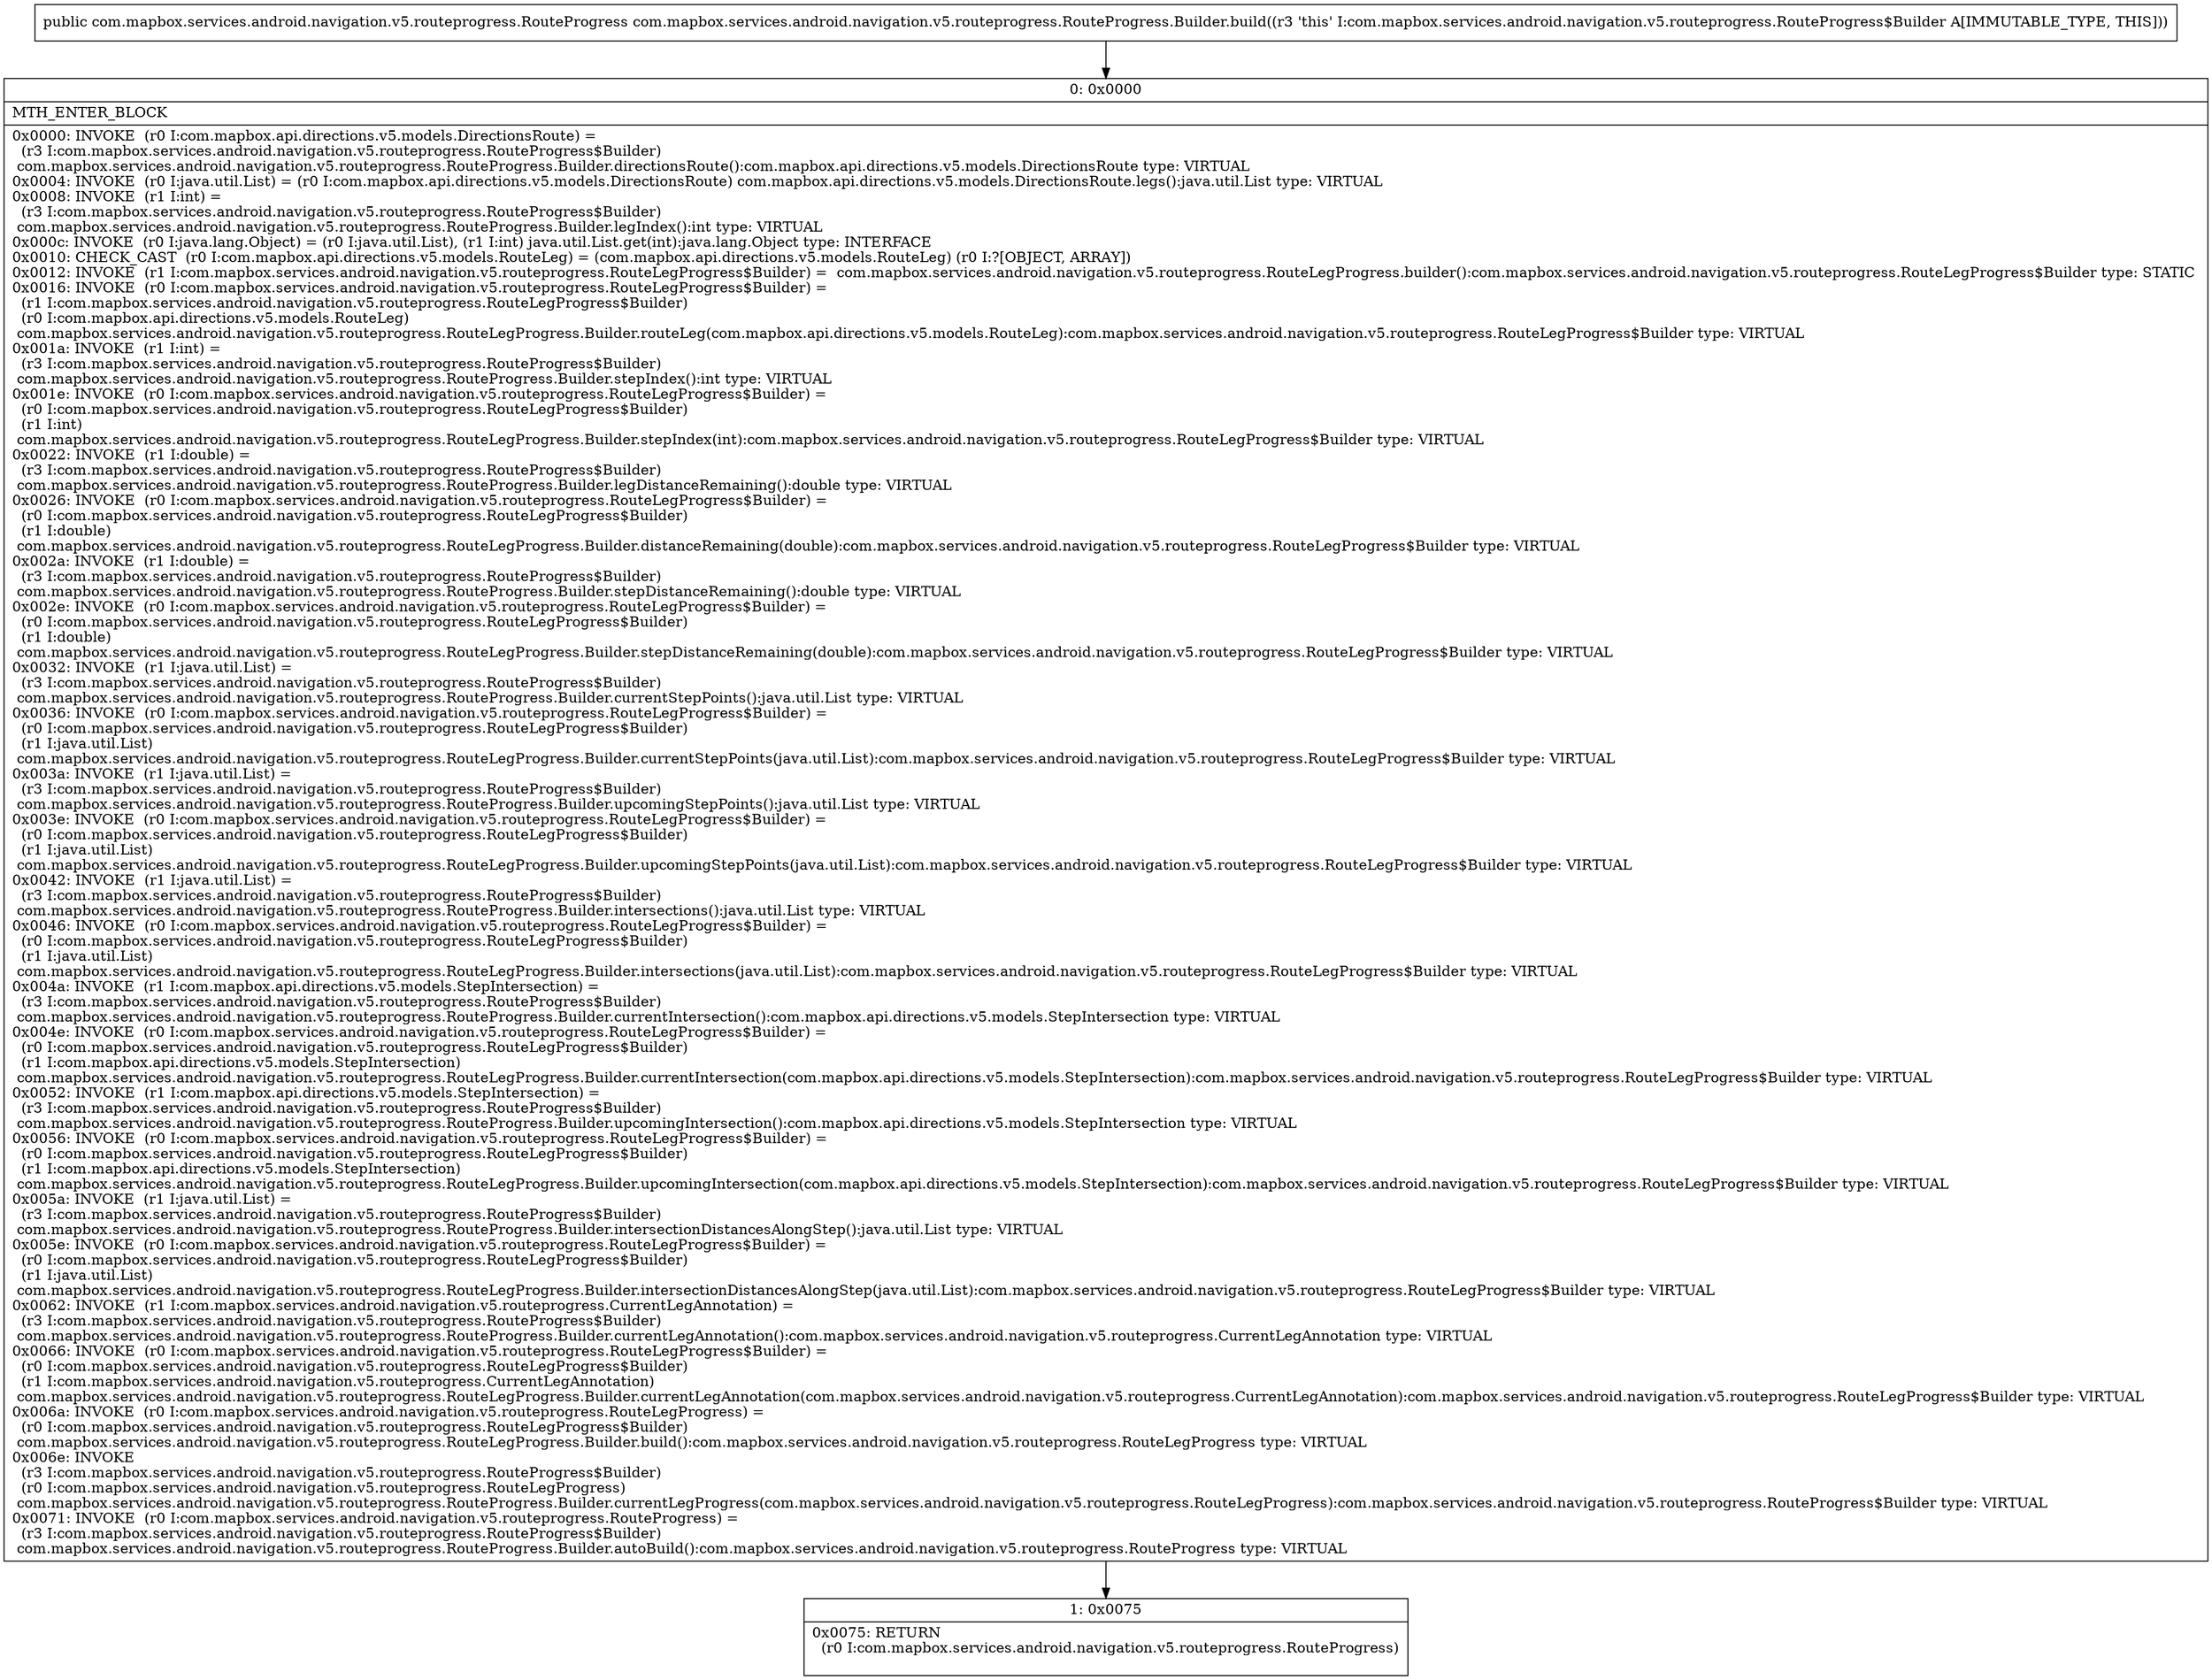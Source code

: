 digraph "CFG forcom.mapbox.services.android.navigation.v5.routeprogress.RouteProgress.Builder.build()Lcom\/mapbox\/services\/android\/navigation\/v5\/routeprogress\/RouteProgress;" {
Node_0 [shape=record,label="{0\:\ 0x0000|MTH_ENTER_BLOCK\l|0x0000: INVOKE  (r0 I:com.mapbox.api.directions.v5.models.DirectionsRoute) = \l  (r3 I:com.mapbox.services.android.navigation.v5.routeprogress.RouteProgress$Builder)\l com.mapbox.services.android.navigation.v5.routeprogress.RouteProgress.Builder.directionsRoute():com.mapbox.api.directions.v5.models.DirectionsRoute type: VIRTUAL \l0x0004: INVOKE  (r0 I:java.util.List) = (r0 I:com.mapbox.api.directions.v5.models.DirectionsRoute) com.mapbox.api.directions.v5.models.DirectionsRoute.legs():java.util.List type: VIRTUAL \l0x0008: INVOKE  (r1 I:int) = \l  (r3 I:com.mapbox.services.android.navigation.v5.routeprogress.RouteProgress$Builder)\l com.mapbox.services.android.navigation.v5.routeprogress.RouteProgress.Builder.legIndex():int type: VIRTUAL \l0x000c: INVOKE  (r0 I:java.lang.Object) = (r0 I:java.util.List), (r1 I:int) java.util.List.get(int):java.lang.Object type: INTERFACE \l0x0010: CHECK_CAST  (r0 I:com.mapbox.api.directions.v5.models.RouteLeg) = (com.mapbox.api.directions.v5.models.RouteLeg) (r0 I:?[OBJECT, ARRAY]) \l0x0012: INVOKE  (r1 I:com.mapbox.services.android.navigation.v5.routeprogress.RouteLegProgress$Builder) =  com.mapbox.services.android.navigation.v5.routeprogress.RouteLegProgress.builder():com.mapbox.services.android.navigation.v5.routeprogress.RouteLegProgress$Builder type: STATIC \l0x0016: INVOKE  (r0 I:com.mapbox.services.android.navigation.v5.routeprogress.RouteLegProgress$Builder) = \l  (r1 I:com.mapbox.services.android.navigation.v5.routeprogress.RouteLegProgress$Builder)\l  (r0 I:com.mapbox.api.directions.v5.models.RouteLeg)\l com.mapbox.services.android.navigation.v5.routeprogress.RouteLegProgress.Builder.routeLeg(com.mapbox.api.directions.v5.models.RouteLeg):com.mapbox.services.android.navigation.v5.routeprogress.RouteLegProgress$Builder type: VIRTUAL \l0x001a: INVOKE  (r1 I:int) = \l  (r3 I:com.mapbox.services.android.navigation.v5.routeprogress.RouteProgress$Builder)\l com.mapbox.services.android.navigation.v5.routeprogress.RouteProgress.Builder.stepIndex():int type: VIRTUAL \l0x001e: INVOKE  (r0 I:com.mapbox.services.android.navigation.v5.routeprogress.RouteLegProgress$Builder) = \l  (r0 I:com.mapbox.services.android.navigation.v5.routeprogress.RouteLegProgress$Builder)\l  (r1 I:int)\l com.mapbox.services.android.navigation.v5.routeprogress.RouteLegProgress.Builder.stepIndex(int):com.mapbox.services.android.navigation.v5.routeprogress.RouteLegProgress$Builder type: VIRTUAL \l0x0022: INVOKE  (r1 I:double) = \l  (r3 I:com.mapbox.services.android.navigation.v5.routeprogress.RouteProgress$Builder)\l com.mapbox.services.android.navigation.v5.routeprogress.RouteProgress.Builder.legDistanceRemaining():double type: VIRTUAL \l0x0026: INVOKE  (r0 I:com.mapbox.services.android.navigation.v5.routeprogress.RouteLegProgress$Builder) = \l  (r0 I:com.mapbox.services.android.navigation.v5.routeprogress.RouteLegProgress$Builder)\l  (r1 I:double)\l com.mapbox.services.android.navigation.v5.routeprogress.RouteLegProgress.Builder.distanceRemaining(double):com.mapbox.services.android.navigation.v5.routeprogress.RouteLegProgress$Builder type: VIRTUAL \l0x002a: INVOKE  (r1 I:double) = \l  (r3 I:com.mapbox.services.android.navigation.v5.routeprogress.RouteProgress$Builder)\l com.mapbox.services.android.navigation.v5.routeprogress.RouteProgress.Builder.stepDistanceRemaining():double type: VIRTUAL \l0x002e: INVOKE  (r0 I:com.mapbox.services.android.navigation.v5.routeprogress.RouteLegProgress$Builder) = \l  (r0 I:com.mapbox.services.android.navigation.v5.routeprogress.RouteLegProgress$Builder)\l  (r1 I:double)\l com.mapbox.services.android.navigation.v5.routeprogress.RouteLegProgress.Builder.stepDistanceRemaining(double):com.mapbox.services.android.navigation.v5.routeprogress.RouteLegProgress$Builder type: VIRTUAL \l0x0032: INVOKE  (r1 I:java.util.List) = \l  (r3 I:com.mapbox.services.android.navigation.v5.routeprogress.RouteProgress$Builder)\l com.mapbox.services.android.navigation.v5.routeprogress.RouteProgress.Builder.currentStepPoints():java.util.List type: VIRTUAL \l0x0036: INVOKE  (r0 I:com.mapbox.services.android.navigation.v5.routeprogress.RouteLegProgress$Builder) = \l  (r0 I:com.mapbox.services.android.navigation.v5.routeprogress.RouteLegProgress$Builder)\l  (r1 I:java.util.List)\l com.mapbox.services.android.navigation.v5.routeprogress.RouteLegProgress.Builder.currentStepPoints(java.util.List):com.mapbox.services.android.navigation.v5.routeprogress.RouteLegProgress$Builder type: VIRTUAL \l0x003a: INVOKE  (r1 I:java.util.List) = \l  (r3 I:com.mapbox.services.android.navigation.v5.routeprogress.RouteProgress$Builder)\l com.mapbox.services.android.navigation.v5.routeprogress.RouteProgress.Builder.upcomingStepPoints():java.util.List type: VIRTUAL \l0x003e: INVOKE  (r0 I:com.mapbox.services.android.navigation.v5.routeprogress.RouteLegProgress$Builder) = \l  (r0 I:com.mapbox.services.android.navigation.v5.routeprogress.RouteLegProgress$Builder)\l  (r1 I:java.util.List)\l com.mapbox.services.android.navigation.v5.routeprogress.RouteLegProgress.Builder.upcomingStepPoints(java.util.List):com.mapbox.services.android.navigation.v5.routeprogress.RouteLegProgress$Builder type: VIRTUAL \l0x0042: INVOKE  (r1 I:java.util.List) = \l  (r3 I:com.mapbox.services.android.navigation.v5.routeprogress.RouteProgress$Builder)\l com.mapbox.services.android.navigation.v5.routeprogress.RouteProgress.Builder.intersections():java.util.List type: VIRTUAL \l0x0046: INVOKE  (r0 I:com.mapbox.services.android.navigation.v5.routeprogress.RouteLegProgress$Builder) = \l  (r0 I:com.mapbox.services.android.navigation.v5.routeprogress.RouteLegProgress$Builder)\l  (r1 I:java.util.List)\l com.mapbox.services.android.navigation.v5.routeprogress.RouteLegProgress.Builder.intersections(java.util.List):com.mapbox.services.android.navigation.v5.routeprogress.RouteLegProgress$Builder type: VIRTUAL \l0x004a: INVOKE  (r1 I:com.mapbox.api.directions.v5.models.StepIntersection) = \l  (r3 I:com.mapbox.services.android.navigation.v5.routeprogress.RouteProgress$Builder)\l com.mapbox.services.android.navigation.v5.routeprogress.RouteProgress.Builder.currentIntersection():com.mapbox.api.directions.v5.models.StepIntersection type: VIRTUAL \l0x004e: INVOKE  (r0 I:com.mapbox.services.android.navigation.v5.routeprogress.RouteLegProgress$Builder) = \l  (r0 I:com.mapbox.services.android.navigation.v5.routeprogress.RouteLegProgress$Builder)\l  (r1 I:com.mapbox.api.directions.v5.models.StepIntersection)\l com.mapbox.services.android.navigation.v5.routeprogress.RouteLegProgress.Builder.currentIntersection(com.mapbox.api.directions.v5.models.StepIntersection):com.mapbox.services.android.navigation.v5.routeprogress.RouteLegProgress$Builder type: VIRTUAL \l0x0052: INVOKE  (r1 I:com.mapbox.api.directions.v5.models.StepIntersection) = \l  (r3 I:com.mapbox.services.android.navigation.v5.routeprogress.RouteProgress$Builder)\l com.mapbox.services.android.navigation.v5.routeprogress.RouteProgress.Builder.upcomingIntersection():com.mapbox.api.directions.v5.models.StepIntersection type: VIRTUAL \l0x0056: INVOKE  (r0 I:com.mapbox.services.android.navigation.v5.routeprogress.RouteLegProgress$Builder) = \l  (r0 I:com.mapbox.services.android.navigation.v5.routeprogress.RouteLegProgress$Builder)\l  (r1 I:com.mapbox.api.directions.v5.models.StepIntersection)\l com.mapbox.services.android.navigation.v5.routeprogress.RouteLegProgress.Builder.upcomingIntersection(com.mapbox.api.directions.v5.models.StepIntersection):com.mapbox.services.android.navigation.v5.routeprogress.RouteLegProgress$Builder type: VIRTUAL \l0x005a: INVOKE  (r1 I:java.util.List) = \l  (r3 I:com.mapbox.services.android.navigation.v5.routeprogress.RouteProgress$Builder)\l com.mapbox.services.android.navigation.v5.routeprogress.RouteProgress.Builder.intersectionDistancesAlongStep():java.util.List type: VIRTUAL \l0x005e: INVOKE  (r0 I:com.mapbox.services.android.navigation.v5.routeprogress.RouteLegProgress$Builder) = \l  (r0 I:com.mapbox.services.android.navigation.v5.routeprogress.RouteLegProgress$Builder)\l  (r1 I:java.util.List)\l com.mapbox.services.android.navigation.v5.routeprogress.RouteLegProgress.Builder.intersectionDistancesAlongStep(java.util.List):com.mapbox.services.android.navigation.v5.routeprogress.RouteLegProgress$Builder type: VIRTUAL \l0x0062: INVOKE  (r1 I:com.mapbox.services.android.navigation.v5.routeprogress.CurrentLegAnnotation) = \l  (r3 I:com.mapbox.services.android.navigation.v5.routeprogress.RouteProgress$Builder)\l com.mapbox.services.android.navigation.v5.routeprogress.RouteProgress.Builder.currentLegAnnotation():com.mapbox.services.android.navigation.v5.routeprogress.CurrentLegAnnotation type: VIRTUAL \l0x0066: INVOKE  (r0 I:com.mapbox.services.android.navigation.v5.routeprogress.RouteLegProgress$Builder) = \l  (r0 I:com.mapbox.services.android.navigation.v5.routeprogress.RouteLegProgress$Builder)\l  (r1 I:com.mapbox.services.android.navigation.v5.routeprogress.CurrentLegAnnotation)\l com.mapbox.services.android.navigation.v5.routeprogress.RouteLegProgress.Builder.currentLegAnnotation(com.mapbox.services.android.navigation.v5.routeprogress.CurrentLegAnnotation):com.mapbox.services.android.navigation.v5.routeprogress.RouteLegProgress$Builder type: VIRTUAL \l0x006a: INVOKE  (r0 I:com.mapbox.services.android.navigation.v5.routeprogress.RouteLegProgress) = \l  (r0 I:com.mapbox.services.android.navigation.v5.routeprogress.RouteLegProgress$Builder)\l com.mapbox.services.android.navigation.v5.routeprogress.RouteLegProgress.Builder.build():com.mapbox.services.android.navigation.v5.routeprogress.RouteLegProgress type: VIRTUAL \l0x006e: INVOKE  \l  (r3 I:com.mapbox.services.android.navigation.v5.routeprogress.RouteProgress$Builder)\l  (r0 I:com.mapbox.services.android.navigation.v5.routeprogress.RouteLegProgress)\l com.mapbox.services.android.navigation.v5.routeprogress.RouteProgress.Builder.currentLegProgress(com.mapbox.services.android.navigation.v5.routeprogress.RouteLegProgress):com.mapbox.services.android.navigation.v5.routeprogress.RouteProgress$Builder type: VIRTUAL \l0x0071: INVOKE  (r0 I:com.mapbox.services.android.navigation.v5.routeprogress.RouteProgress) = \l  (r3 I:com.mapbox.services.android.navigation.v5.routeprogress.RouteProgress$Builder)\l com.mapbox.services.android.navigation.v5.routeprogress.RouteProgress.Builder.autoBuild():com.mapbox.services.android.navigation.v5.routeprogress.RouteProgress type: VIRTUAL \l}"];
Node_1 [shape=record,label="{1\:\ 0x0075|0x0075: RETURN  \l  (r0 I:com.mapbox.services.android.navigation.v5.routeprogress.RouteProgress)\l \l}"];
MethodNode[shape=record,label="{public com.mapbox.services.android.navigation.v5.routeprogress.RouteProgress com.mapbox.services.android.navigation.v5.routeprogress.RouteProgress.Builder.build((r3 'this' I:com.mapbox.services.android.navigation.v5.routeprogress.RouteProgress$Builder A[IMMUTABLE_TYPE, THIS])) }"];
MethodNode -> Node_0;
Node_0 -> Node_1;
}

